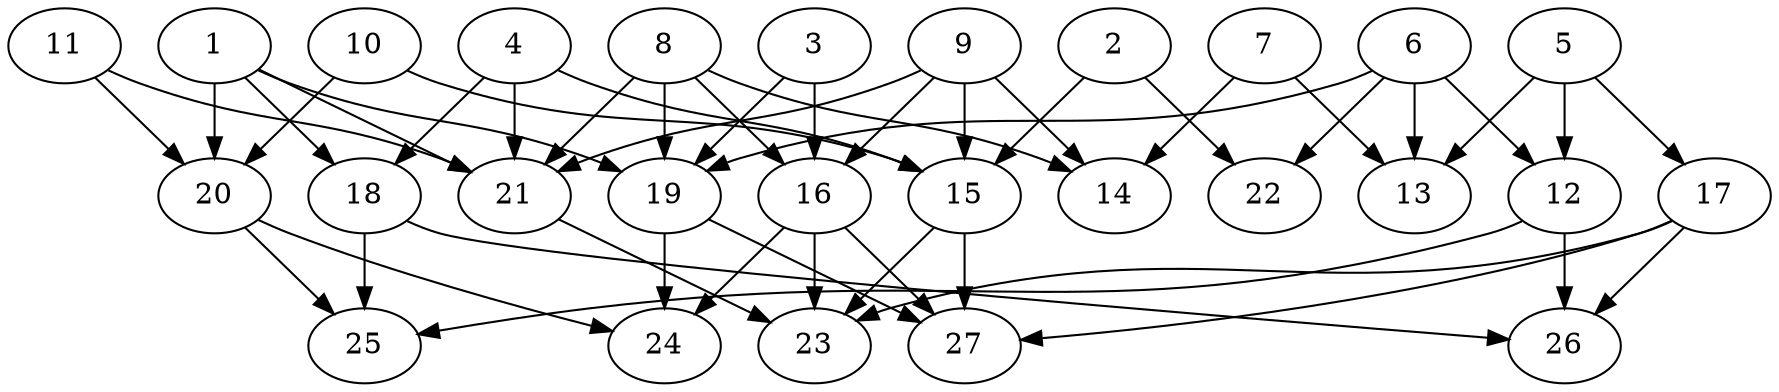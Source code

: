 // DAG (tier=2-normal, mode=compute, n=27, ccr=0.353, fat=0.668, density=0.458, regular=0.534, jump=0.129, mindata=524288, maxdata=8388608)
// DAG automatically generated by daggen at Sun Aug 24 16:33:33 2025
// /home/ermia/Project/Environments/daggen/bin/daggen --dot --ccr 0.353 --fat 0.668 --regular 0.534 --density 0.458 --jump 0.129 --mindata 524288 --maxdata 8388608 -n 27 
digraph G {
  1 [size="2576169036980550", alpha="0.12", expect_size="1288084518490275"]
  1 -> 18 [size ="72804024188928"]
  1 -> 19 [size ="72804024188928"]
  1 -> 20 [size ="72804024188928"]
  1 -> 21 [size ="72804024188928"]
  2 [size="5700350851133301", alpha="0.17", expect_size="2850175425566650"]
  2 -> 15 [size ="479692851249152"]
  2 -> 22 [size ="479692851249152"]
  3 [size="91091955994975010816", alpha="0.15", expect_size="45545977997487505408"]
  3 -> 16 [size ="161960834367488"]
  3 -> 19 [size ="161960834367488"]
  4 [size="150500232765367776", alpha="0.09", expect_size="75250116382683888"]
  4 -> 15 [size ="155683035021312"]
  4 -> 18 [size ="155683035021312"]
  4 -> 21 [size ="155683035021312"]
  5 [size="174774391211556864000", alpha="0.12", expect_size="87387195605778432000"]
  5 -> 12 [size ="250077826252800"]
  5 -> 13 [size ="250077826252800"]
  5 -> 17 [size ="250077826252800"]
  6 [size="656870585449360896", alpha="0.02", expect_size="328435292724680448"]
  6 -> 12 [size ="258203904376832"]
  6 -> 13 [size ="258203904376832"]
  6 -> 19 [size ="258203904376832"]
  6 -> 22 [size ="258203904376832"]
  7 [size="232748116798788384", alpha="0.13", expect_size="116374058399394192"]
  7 -> 13 [size ="250169438240768"]
  7 -> 14 [size ="250169438240768"]
  8 [size="236255230335328", alpha="0.07", expect_size="118127615167664"]
  8 -> 14 [size ="4372847132672"]
  8 -> 16 [size ="4372847132672"]
  8 -> 19 [size ="4372847132672"]
  8 -> 21 [size ="4372847132672"]
  9 [size="168161521675044512", alpha="0.05", expect_size="84080760837522256"]
  9 -> 14 [size ="70548193280000"]
  9 -> 15 [size ="70548193280000"]
  9 -> 16 [size ="70548193280000"]
  9 -> 21 [size ="70548193280000"]
  10 [size="4860709668113568", alpha="0.08", expect_size="2430354834056784"]
  10 -> 15 [size ="478044967927808"]
  10 -> 20 [size ="478044967927808"]
  11 [size="1237052216565685", alpha="0.10", expect_size="618526108282842"]
  11 -> 20 [size ="2668382650368"]
  11 -> 21 [size ="2668382650368"]
  12 [size="28443680914679005184", alpha="0.19", expect_size="14221840457339502592"]
  12 -> 25 [size ="74544198975488"]
  12 -> 26 [size ="74544198975488"]
  13 [size="3972847041275913", alpha="0.06", expect_size="1986423520637956"]
  14 [size="220524022071296000", alpha="0.13", expect_size="110262011035648000"]
  15 [size="285585003778968387584", alpha="0.16", expect_size="142792501889484193792"]
  15 -> 23 [size ="346934044786688"]
  15 -> 27 [size ="346934044786688"]
  16 [size="1714698926845524", alpha="0.10", expect_size="857349463422762"]
  16 -> 23 [size ="38272990445568"]
  16 -> 24 [size ="38272990445568"]
  16 -> 27 [size ="38272990445568"]
  17 [size="90409544643287973888", alpha="0.08", expect_size="45204772321643986944"]
  17 -> 23 [size ="161150939430912"]
  17 -> 26 [size ="161150939430912"]
  17 -> 27 [size ="161150939430912"]
  18 [size="1259375934854708", alpha="0.03", expect_size="629687967427354"]
  18 -> 25 [size ="22727389872128"]
  18 -> 26 [size ="22727389872128"]
  19 [size="4781082670766188", alpha="0.05", expect_size="2390541335383094"]
  19 -> 24 [size ="481724907651072"]
  19 -> 27 [size ="481724907651072"]
  20 [size="464127801969652793344", alpha="0.11", expect_size="232063900984826396672"]
  20 -> 24 [size ="479565990330368"]
  20 -> 25 [size ="479565990330368"]
  21 [size="717401860497131904", alpha="0.15", expect_size="358700930248565952"]
  21 -> 23 [size ="308975593586688"]
  22 [size="27846781240868864000", alpha="0.02", expect_size="13923390620434432000"]
  23 [size="175158792227657875456", alpha="0.17", expect_size="87579396113828937728"]
  24 [size="33519807271804100", alpha="0.17", expect_size="16759903635902050"]
  25 [size="13269237459529458", alpha="0.06", expect_size="6634618729764729"]
  26 [size="552853992170848256000", alpha="0.18", expect_size="276426996085424128000"]
  27 [size="11312722600068422", alpha="0.01", expect_size="5656361300034211"]
}